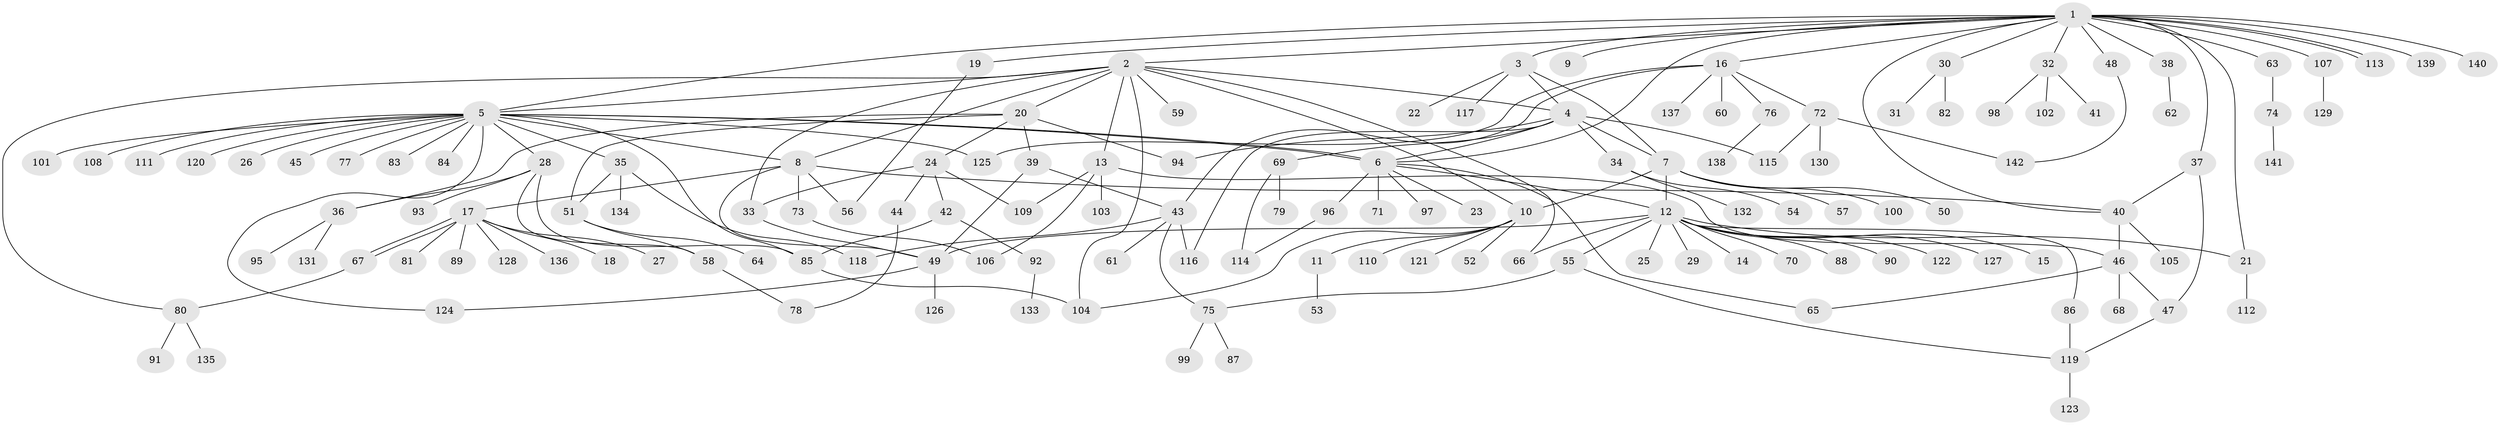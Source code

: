// Generated by graph-tools (version 1.1) at 2025/49/03/09/25 03:49:46]
// undirected, 142 vertices, 187 edges
graph export_dot {
graph [start="1"]
  node [color=gray90,style=filled];
  1;
  2;
  3;
  4;
  5;
  6;
  7;
  8;
  9;
  10;
  11;
  12;
  13;
  14;
  15;
  16;
  17;
  18;
  19;
  20;
  21;
  22;
  23;
  24;
  25;
  26;
  27;
  28;
  29;
  30;
  31;
  32;
  33;
  34;
  35;
  36;
  37;
  38;
  39;
  40;
  41;
  42;
  43;
  44;
  45;
  46;
  47;
  48;
  49;
  50;
  51;
  52;
  53;
  54;
  55;
  56;
  57;
  58;
  59;
  60;
  61;
  62;
  63;
  64;
  65;
  66;
  67;
  68;
  69;
  70;
  71;
  72;
  73;
  74;
  75;
  76;
  77;
  78;
  79;
  80;
  81;
  82;
  83;
  84;
  85;
  86;
  87;
  88;
  89;
  90;
  91;
  92;
  93;
  94;
  95;
  96;
  97;
  98;
  99;
  100;
  101;
  102;
  103;
  104;
  105;
  106;
  107;
  108;
  109;
  110;
  111;
  112;
  113;
  114;
  115;
  116;
  117;
  118;
  119;
  120;
  121;
  122;
  123;
  124;
  125;
  126;
  127;
  128;
  129;
  130;
  131;
  132;
  133;
  134;
  135;
  136;
  137;
  138;
  139;
  140;
  141;
  142;
  1 -- 2;
  1 -- 3;
  1 -- 5;
  1 -- 6;
  1 -- 9;
  1 -- 16;
  1 -- 19;
  1 -- 21;
  1 -- 30;
  1 -- 32;
  1 -- 37;
  1 -- 38;
  1 -- 40;
  1 -- 48;
  1 -- 63;
  1 -- 107;
  1 -- 113;
  1 -- 113;
  1 -- 139;
  1 -- 140;
  2 -- 4;
  2 -- 5;
  2 -- 8;
  2 -- 10;
  2 -- 13;
  2 -- 20;
  2 -- 33;
  2 -- 59;
  2 -- 66;
  2 -- 80;
  2 -- 104;
  3 -- 4;
  3 -- 7;
  3 -- 22;
  3 -- 117;
  4 -- 6;
  4 -- 7;
  4 -- 34;
  4 -- 69;
  4 -- 94;
  4 -- 115;
  4 -- 116;
  5 -- 6;
  5 -- 6;
  5 -- 8;
  5 -- 26;
  5 -- 28;
  5 -- 35;
  5 -- 45;
  5 -- 77;
  5 -- 83;
  5 -- 84;
  5 -- 85;
  5 -- 101;
  5 -- 108;
  5 -- 111;
  5 -- 120;
  5 -- 124;
  5 -- 125;
  6 -- 12;
  6 -- 23;
  6 -- 65;
  6 -- 71;
  6 -- 96;
  6 -- 97;
  7 -- 10;
  7 -- 12;
  7 -- 50;
  7 -- 57;
  7 -- 100;
  8 -- 17;
  8 -- 40;
  8 -- 49;
  8 -- 56;
  8 -- 73;
  10 -- 11;
  10 -- 52;
  10 -- 104;
  10 -- 110;
  10 -- 121;
  11 -- 53;
  12 -- 14;
  12 -- 15;
  12 -- 21;
  12 -- 25;
  12 -- 29;
  12 -- 49;
  12 -- 55;
  12 -- 66;
  12 -- 70;
  12 -- 86;
  12 -- 88;
  12 -- 90;
  12 -- 122;
  12 -- 127;
  13 -- 46;
  13 -- 103;
  13 -- 106;
  13 -- 109;
  16 -- 43;
  16 -- 60;
  16 -- 72;
  16 -- 76;
  16 -- 125;
  16 -- 137;
  17 -- 18;
  17 -- 27;
  17 -- 67;
  17 -- 67;
  17 -- 81;
  17 -- 89;
  17 -- 128;
  17 -- 136;
  19 -- 56;
  20 -- 24;
  20 -- 36;
  20 -- 39;
  20 -- 51;
  20 -- 94;
  21 -- 112;
  24 -- 33;
  24 -- 42;
  24 -- 44;
  24 -- 109;
  28 -- 36;
  28 -- 58;
  28 -- 85;
  28 -- 93;
  30 -- 31;
  30 -- 82;
  32 -- 41;
  32 -- 98;
  32 -- 102;
  33 -- 49;
  34 -- 54;
  34 -- 132;
  35 -- 51;
  35 -- 118;
  35 -- 134;
  36 -- 95;
  36 -- 131;
  37 -- 40;
  37 -- 47;
  38 -- 62;
  39 -- 43;
  39 -- 49;
  40 -- 46;
  40 -- 105;
  42 -- 85;
  42 -- 92;
  43 -- 61;
  43 -- 75;
  43 -- 116;
  43 -- 118;
  44 -- 78;
  46 -- 47;
  46 -- 65;
  46 -- 68;
  47 -- 119;
  48 -- 142;
  49 -- 124;
  49 -- 126;
  51 -- 58;
  51 -- 64;
  55 -- 75;
  55 -- 119;
  58 -- 78;
  63 -- 74;
  67 -- 80;
  69 -- 79;
  69 -- 114;
  72 -- 115;
  72 -- 130;
  72 -- 142;
  73 -- 106;
  74 -- 141;
  75 -- 87;
  75 -- 99;
  76 -- 138;
  80 -- 91;
  80 -- 135;
  85 -- 104;
  86 -- 119;
  92 -- 133;
  96 -- 114;
  107 -- 129;
  119 -- 123;
}
